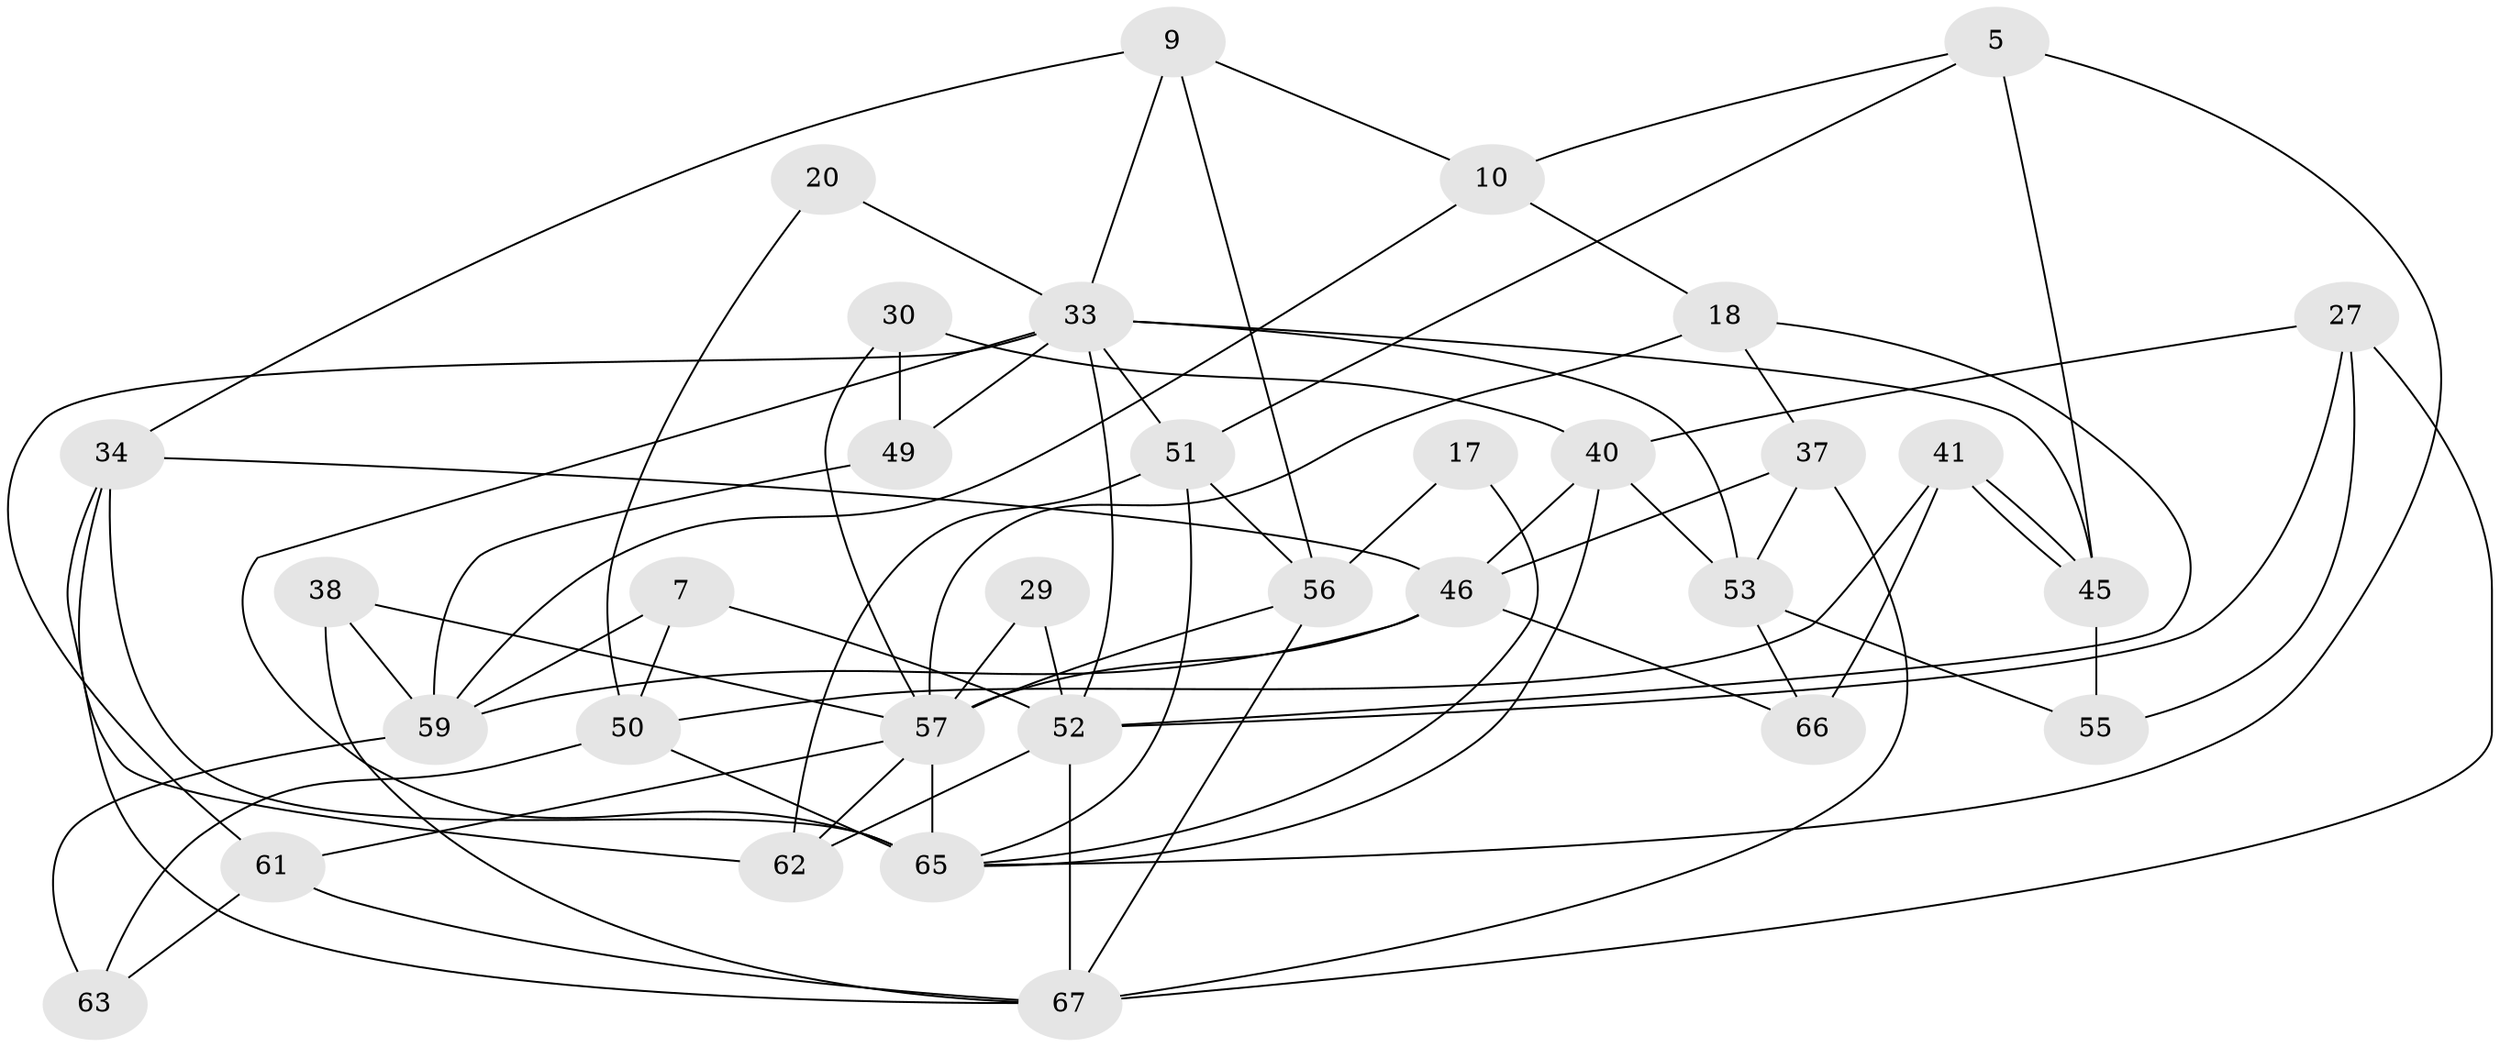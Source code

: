 // original degree distribution, {3: 0.26865671641791045, 6: 0.029850746268656716, 4: 0.31343283582089554, 5: 0.2537313432835821, 2: 0.08955223880597014, 7: 0.04477611940298507}
// Generated by graph-tools (version 1.1) at 2025/50/03/09/25 04:50:34]
// undirected, 33 vertices, 75 edges
graph export_dot {
graph [start="1"]
  node [color=gray90,style=filled];
  5;
  7;
  9;
  10;
  17;
  18;
  20;
  27;
  29;
  30;
  33 [super="+13"];
  34 [super="+25"];
  37;
  38;
  40 [super="+21"];
  41;
  45;
  46 [super="+43"];
  49;
  50 [super="+44"];
  51 [super="+28"];
  52 [super="+1+39"];
  53 [super="+16"];
  55 [super="+47"];
  56 [super="+3"];
  57 [super="+23+54+42"];
  59 [super="+58"];
  61 [super="+24+35"];
  62 [super="+26"];
  63 [super="+36"];
  65 [super="+14+60"];
  66;
  67 [super="+19+64"];
  5 -- 45;
  5 -- 65;
  5 -- 10;
  5 -- 51;
  7 -- 59 [weight=2];
  7 -- 50;
  7 -- 52 [weight=2];
  9 -- 33;
  9 -- 10;
  9 -- 34;
  9 -- 56;
  10 -- 18;
  10 -- 59;
  17 -- 65;
  17 -- 56;
  18 -- 37;
  18 -- 52;
  18 -- 57;
  20 -- 50;
  20 -- 33;
  27 -- 55 [weight=2];
  27 -- 40 [weight=2];
  27 -- 52;
  27 -- 67 [weight=2];
  29 -- 52;
  29 -- 57;
  30 -- 40;
  30 -- 49;
  30 -- 57;
  33 -- 52;
  33 -- 51 [weight=2];
  33 -- 45;
  33 -- 49;
  33 -- 53;
  33 -- 65;
  33 -- 61;
  34 -- 62 [weight=2];
  34 -- 46;
  34 -- 67;
  34 -- 65;
  37 -- 53;
  37 -- 46;
  37 -- 67;
  38 -- 59 [weight=2];
  38 -- 67;
  38 -- 57;
  40 -- 65 [weight=2];
  40 -- 53 [weight=2];
  40 -- 46;
  41 -- 66;
  41 -- 45;
  41 -- 45;
  41 -- 50;
  45 -- 55;
  46 -- 66 [weight=2];
  46 -- 59;
  46 -- 57 [weight=2];
  49 -- 59;
  50 -- 63 [weight=2];
  50 -- 65;
  51 -- 62;
  51 -- 56 [weight=2];
  51 -- 65;
  52 -- 67 [weight=2];
  52 -- 62 [weight=2];
  53 -- 66 [weight=2];
  53 -- 55 [weight=2];
  56 -- 67 [weight=2];
  56 -- 57;
  57 -- 65 [weight=3];
  57 -- 62;
  57 -- 61 [weight=2];
  59 -- 63;
  61 -- 67 [weight=2];
  61 -- 63 [weight=2];
}
